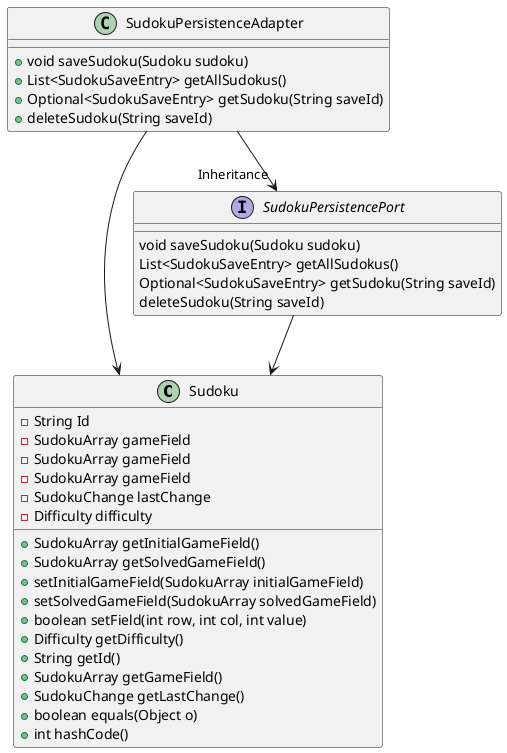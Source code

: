 @startuml
class Sudoku{
-String Id
-SudokuArray gameField
-SudokuArray gameField
-SudokuArray gameField
-SudokuChange lastChange
-Difficulty difficulty
+SudokuArray getInitialGameField()
+SudokuArray getSolvedGameField()
+setInitialGameField(SudokuArray initialGameField)
+setSolvedGameField(SudokuArray solvedGameField)
+boolean setField(int row, int col, int value)
+Difficulty getDifficulty()
+String getId()
+SudokuArray getGameField()
+SudokuChange getLastChange()
+boolean equals(Object o)
+int hashCode()
}

interface SudokuPersistencePort {
   void saveSudoku(Sudoku sudoku)
   List<SudokuSaveEntry> getAllSudokus()
   Optional<SudokuSaveEntry> getSudoku(String saveId)
   deleteSudoku(String saveId)
}

class SudokuPersistenceAdapter {
  + void saveSudoku(Sudoku sudoku)
  + List<SudokuSaveEntry> getAllSudokus()
  + Optional<SudokuSaveEntry> getSudoku(String saveId)
  + deleteSudoku(String saveId)
}

SudokuPersistenceAdapter--> "Inheritance" SudokuPersistencePort
SudokuPersistenceAdapter-->Sudoku
SudokuPersistencePort-->Sudoku
@enduml